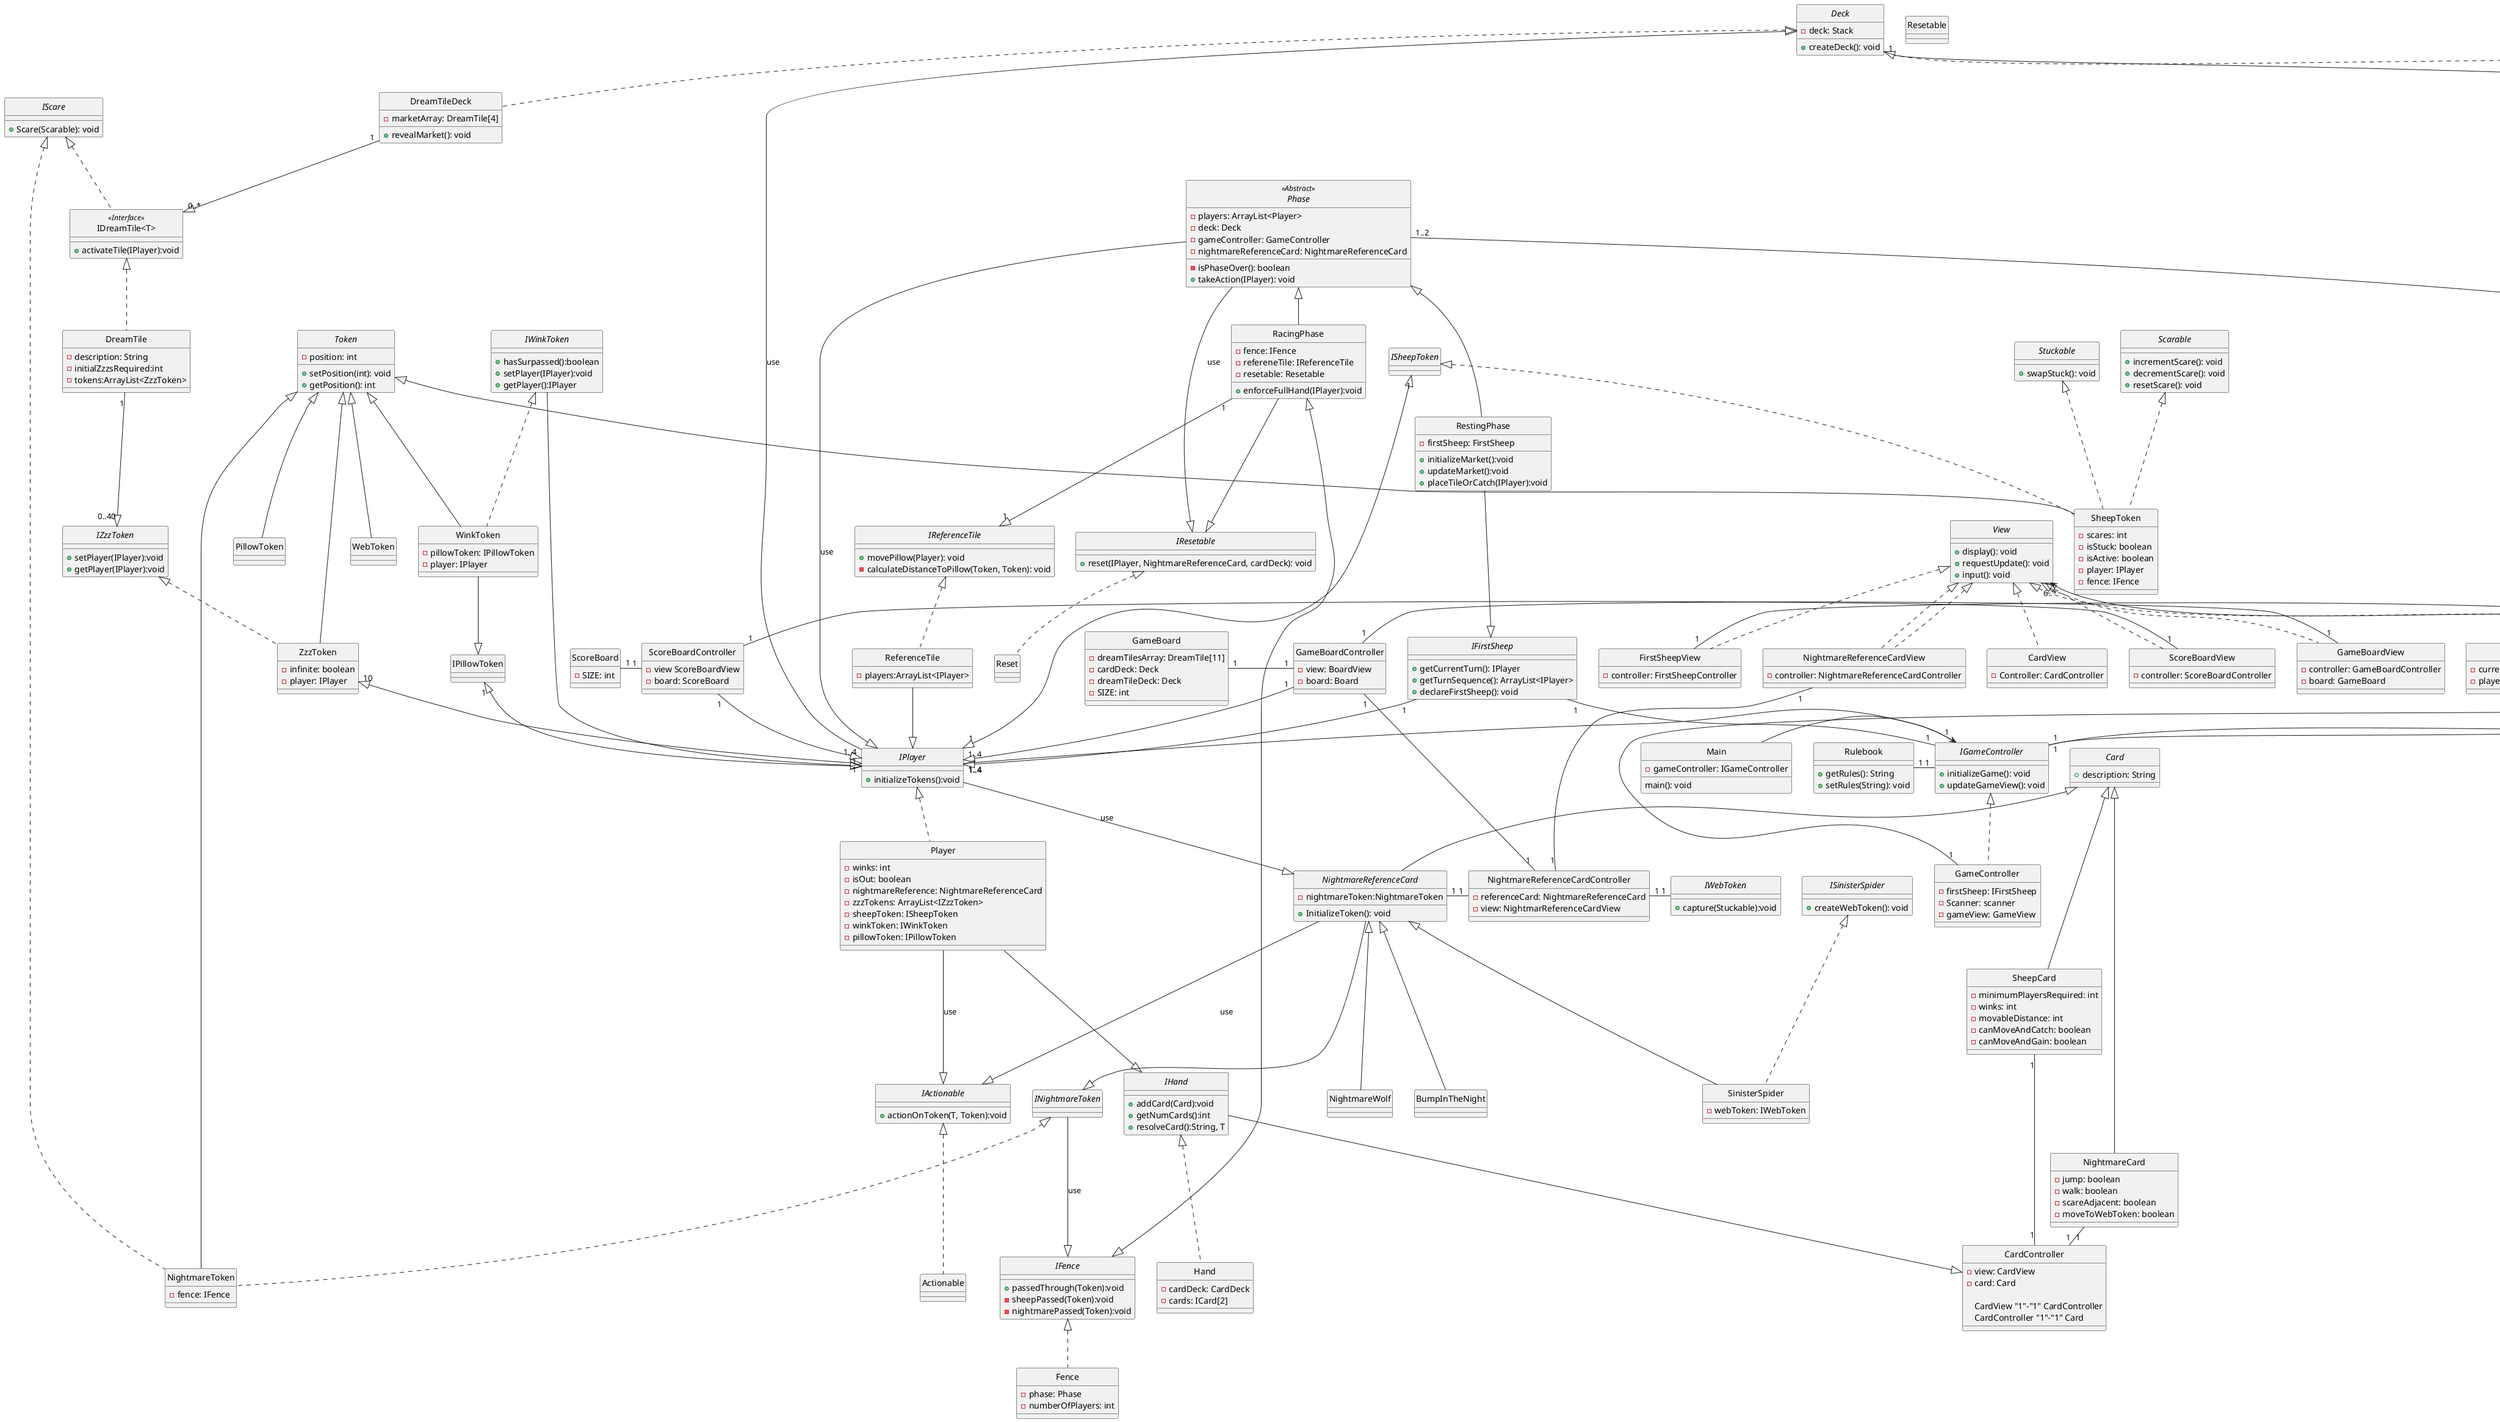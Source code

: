 @startuml
skinparam style strictuml
skinparam genericDisplay old

class GameBoardController {
  -view: BoardView
  -board: Board
}

class GameBoard {
  -dreamTilesArray: DreamTile[11]
  -cardDeck: Deck
  -dreamTileDeck: Deck
  -SIZE: int
}

class GameBoardView {
    -controller: GameBoardController
    -board: GameBoard
}
GameBoard "1"-"1" GameBoardController
GameBoardView "1"-"1" GameBoardController


class ScoreBoardView {
    -controller: ScoreBoardController
}

class ScoreBoardController {
    -view ScoreBoardView
    -board: ScoreBoard
}

class ScoreBoard {
  -SIZE: int
}

ScoreBoard "1"-"1" ScoreBoardController
ScoreBoardView "1"-"1" ScoreBoardController

abstract class Deck {
  - deck: Stack
  + createDeck(): void
}

class CardDeck {
  -numberOfPlayers: int
  +chooseCards(int): void
}

class DreamTileDeck {
  +revealMarket(): void
  -marketArray: DreamTile[4]
}

class CardDeck implements Deck
class DreamTileDeck implements Deck

abstract class Card  {
  + description: String
}
class CardView {
    - Controller: CardController
}
class CardController {
    -view: CardView
    -card: Card

CardView "1"-"1" CardController
CardController "1"-"1" Card

}
class SheepCard {
  - minimumPlayersRequired: int
  - winks: int
  - movableDistance: int
  - canMoveAndCatch: boolean
  - canMoveAndGain: boolean
}

class NightmareCard {
  -jump: boolean
  -walk: boolean
  -scareAdjacent: boolean
  -moveToWebToken: boolean
}

class SheepCard extends Card
class NightmareCard extends Card
class NightmareReferenceCard extends Card
SheepCard "1"-"1" CardController
NightmareCard "1"-"1" CardController

abstract class NightmareReferenceCard {
    -nightmareToken:NightmareToken
    + InitializeToken(): void
}
class NightmareReferenceCardView {
    -controller: NightmareReferenceCardController
}
class NightmareReferenceCardView implements View

class NightmareReferenceCardController {
    -referenceCard: NightmareReferenceCard
    -view: NightmarReferenceCardView
}
class NightmareWolf {

}
interface ISinisterSpider {
    + createWebToken(): void
}
class SinisterSpider {
    - webToken: IWebToken
}
class SinisterSpider implements ISinisterSpider

class BumpInTheNight {

}
class NightmareWolf extends NightmareReferenceCard
class SinisterSpider extends NightmareReferenceCard
class BumpInTheNight extends NightmareReferenceCard


NightmareReferenceCard "1" - "1" NightmareReferenceCardController
NightmareReferenceCardView "1" - "1" NightmareReferenceCardController

interface IDreamTile<T><<Interface>> {
    +activateTile(IPlayer):void
}

class DreamTile {
    - description: String
    - initialZzzsRequired:int
    -tokens:ArrayList<ZzzToken>
}

class DreamTile implements IDreamTile

abstract class Token  {
  - position: int
  + setPosition(int): void
  + getPosition(): int
}

interface IZzzToken {
    +setPlayer(IPlayer):void
    +getPlayer(IPlayer):void
}

class ZzzToken {
  -infinite: boolean
  -player: IPlayer
}

class ZzzToken implements IZzzToken

interface ISheepToken {
}

class SheepToken {
    -scares: int
    -isStuck: boolean
    -isActive: boolean
    -player: IPlayer
    -fence: IFence
}

class SheepToken implements ISheepToken

interface INightmareToken {
}

class NightmareToken {
    -fence: IFence
}

class NightmareToken implements INightmareToken

interface IWinkToken {
    +hasSurpassed():boolean
    +setPlayer(IPlayer):void
    +getPlayer():IPlayer
}

class WinkToken {
    -pillowToken: IPillowToken
    -player: IPlayer
}

class WinkToken implements IWinkToken

interface IWebToken {
    +capture(Stuckable):void
}

class WebToken {
}

class ZzzToken extends Token
class PillowToken extends Token
class SheepToken extends Token
class NightmareToken extends Token
class WinkToken extends Token
class WebToken extends Token

NightmareReferenceCard --|> INightmareToken



interface Scarable {
    +incrementScare(): void
    +decrementScare(): void
    +resetScare(): void
}

interface IScare {
    +Scare(Scarable): void
}

interface Stuckable {
    +swapStuck(): void
}

class SheepToken implements Scarable
class SheepToken implements Stuckable
class NightmareToken implements IScare
class IDreamTile implements IScare

interface IPlayer {
    +initializeTokens():void
}

class Player {
    - winks: int
    - isOut: boolean
    - nightmareReference: NightmareReferenceCard
    - zzzTokens: ArrayList<IZzzToken>
    - sheepToken: ISheepToken
    - winkToken: IWinkToken
    - pillowToken: IPillowToken
}

class Player implements IPlayer

interface IActionable {
    +actionOnToken(T, Token):void
}
class Actionable {

}

class Actionable implements IActionable
Player --|> IActionable: use
NightmareReferenceCard --|> IActionable: use

interface IHand {
    +addCard(Card):void
    +getNumCards():int
    +resolveCard():String, T
}

class Hand {
    -cardDeck: CardDeck
    -cards: ICard[2]
}

class Hand implements IHand
IHand --|> CardController
Player --|> IHand

interface IFirstSheep {
  + getCurrentTurn(): IPlayer
  + getTurnSequence(): ArrayList<IPlayer>
  + declareFirstSheep(): void
}

class FirstSheepView {
    -controller: FirstSheepController
}

class FirstSheepController {
    -view: FirstSheepView
    -firstSheep: FirstSheep
}

class FirstSheep {
    -currentFirstSheep: IPlayer
    -player:ArrayList<IPlayer>
}

FirstSheep "1" - "1" FirstSheepController
FirstSheepView "1" - "1" FirstSheepController

abstract class Phase<<Abstract>> {
  - isPhaseOver(): boolean
  - players: ArrayList<Player>
  - deck: Deck
  - gameController: GameController
  - nightmareReferenceCard: NightmareReferenceCard
  + takeAction(IPlayer): void
}

class RacingPhase {
    -fence: IFence
    -refereneTile: IReferenceTile
    -resetable: Resetable
    +enforceFullHand(IPlayer):void
}

class RestingPhase {
    -firstSheep: FirstSheep
    +initializeMarket():void
    +updateMarket():void
    +placeTileOrCatch(IPlayer):void
}

class RacingPhase extends Phase
class RestingPhase extends Phase

RestingPhase --|> IFirstSheep
RacingPhase <|--|> IFence
RacingPhase "1"--|>"1" IReferenceTile
RacingPhase --|> IResetable

interface IResetable {
    +reset(IPlayer, NightmareReferenceCard, cardDeck): void
}

class Resetable {

}

class Reset implements IResetable

class Main{
    -gameController: IGameController
    main(): void
}
class GameController{
    - firstSheep: IFirstSheep
    - Scanner: scanner
    - gameView: GameView
}

interface IGameController{
    + initializeGame(): void
    + updateGameView(): void
}
class GameController implements IGameController

class GameView{
    + views: ArrayList<view>
}

Main -> IGameController

class Rulebook {
    + getRules(): String
    + setRules(String): void
}

interface View {
    + display(): void
    + requestUpdate(): void
    + input(): void
}
class GameView implements View
class CardView implements View
class GameBoardView implements View
class ScoreBoardView implements View
class NightmareReferenceCardView implements View
class FirstSheepView implements View


GameView "1..*" --> "6..*" View

interface IFence {
    + passedThrough(Token):void
    - sheepPassed(Token):void
    - nightmarePassed(Token):void
}

class Fence {
    -phase: Phase
    -numberOfPlayers: int
}

class Fence implements IFence

interface IReferenceTile {
    + movePillow(Player): void
    - calculateDistanceToPillow(Token, Token): void
}

class ReferenceTile {
    -players:ArrayList<IPlayer>
}

class ReferenceTile implements IReferenceTile

GameView "1"-"1" GameController
Rulebook "1" - "1" IGameController
Phase "1..2"-"1" IGameController
IPlayer "1..4"-"1" IGameController
IFirstSheep "1"-"1" IGameController
Deck "1"-"1" IGameController
NightmareReferenceCardController "1"-"1" GameBoardController
NightmareReferenceCardController "1"-"1" IWebToken

Phase --|> IPlayer: use
Deck <|-- IPlayer : use
IPlayer --|> NightmareReferenceCard: use
GameBoardController "1"--|>"1..4" IPlayer
ScoreBoardController "1"--|>"1..4" IPlayer
IWinkToken --|> IPlayer
IFirstSheep "1"--|>"1..4" IPlayer
ISheepToken "1"<|--|>"1" IPlayer
IPillowToken "1"<|--|>"1" IPlayer
ZzzToken "10" <|--|> "1"IPlayer
ReferenceTile --|> IPlayer

INightmareToken --|> IFence :use
WinkToken --|> IPillowToken
DreamTile "1"--|>"0..40" IZzzToken

DreamTileDeck "1"--|>"0..*" IDreamTile
CardDeck "1"--|>"0..*" ICard

Phase --|> IResetable:use




@enduml

